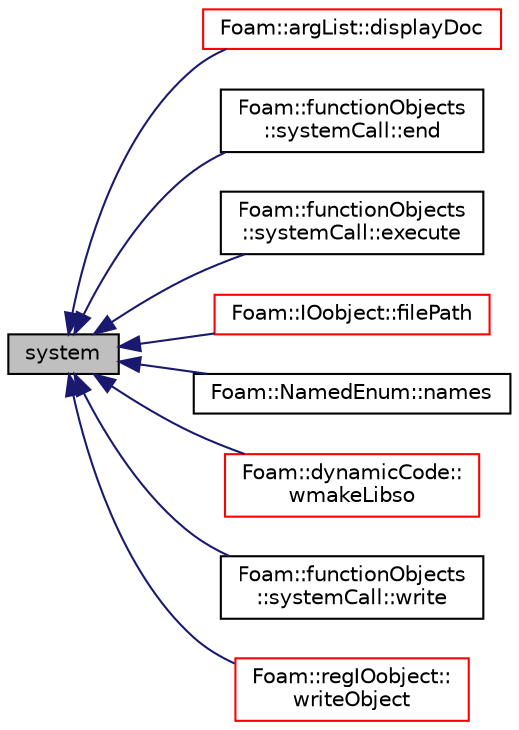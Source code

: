 digraph "system"
{
  bgcolor="transparent";
  edge [fontname="Helvetica",fontsize="10",labelfontname="Helvetica",labelfontsize="10"];
  node [fontname="Helvetica",fontsize="10",shape=record];
  rankdir="LR";
  Node1 [label="system",height=0.2,width=0.4,color="black", fillcolor="grey75", style="filled", fontcolor="black"];
  Node1 -> Node2 [dir="back",color="midnightblue",fontsize="10",style="solid",fontname="Helvetica"];
  Node2 [label="Foam::argList::displayDoc",height=0.2,width=0.4,color="red",URL="$a00067.html#a5e97703e7a4558fc3db953c46175f1d2",tooltip="Display documentation in browser. "];
  Node1 -> Node3 [dir="back",color="midnightblue",fontsize="10",style="solid",fontname="Helvetica"];
  Node3 [label="Foam::functionObjects\l::systemCall::end",height=0.2,width=0.4,color="black",URL="$a02638.html#af545ab12986d2fe462f1013c3bafb5f3",tooltip="Execute the \"endCalls\" at the final time-loop. "];
  Node1 -> Node4 [dir="back",color="midnightblue",fontsize="10",style="solid",fontname="Helvetica"];
  Node4 [label="Foam::functionObjects\l::systemCall::execute",height=0.2,width=0.4,color="black",URL="$a02638.html#ac7366682f728350b2ed2c67e9aa68f3e",tooltip="Execute the \"executeCalls\" at each time-step. "];
  Node1 -> Node5 [dir="back",color="midnightblue",fontsize="10",style="solid",fontname="Helvetica"];
  Node5 [label="Foam::IOobject::filePath",height=0.2,width=0.4,color="red",URL="$a01203.html#ae01669f614e6edcf76455737b47707fd",tooltip="Return complete path + object name if the file exists. "];
  Node1 -> Node6 [dir="back",color="midnightblue",fontsize="10",style="solid",fontname="Helvetica"];
  Node6 [label="Foam::NamedEnum::names",height=0.2,width=0.4,color="black",URL="$a01609.html#a7350da3a0edd92cd11e6c479c9967dc8"];
  Node1 -> Node7 [dir="back",color="midnightblue",fontsize="10",style="solid",fontname="Helvetica"];
  Node7 [label="Foam::dynamicCode::\lwmakeLibso",height=0.2,width=0.4,color="red",URL="$a00606.html#a0ca3a27a83c9af8d418a850d2154afba",tooltip="Compile a libso. "];
  Node1 -> Node8 [dir="back",color="midnightblue",fontsize="10",style="solid",fontname="Helvetica"];
  Node8 [label="Foam::functionObjects\l::systemCall::write",height=0.2,width=0.4,color="black",URL="$a02638.html#a926408c1fa3e88a4a831a20e8bcd04ce",tooltip="Write, execute the \"writeCalls\". "];
  Node1 -> Node9 [dir="back",color="midnightblue",fontsize="10",style="solid",fontname="Helvetica"];
  Node9 [label="Foam::regIOobject::\lwriteObject",height=0.2,width=0.4,color="red",URL="$a02207.html#a25cce2a2cb8ccf489894549d23b116c8",tooltip="Write using given format, version and compression. "];
}
